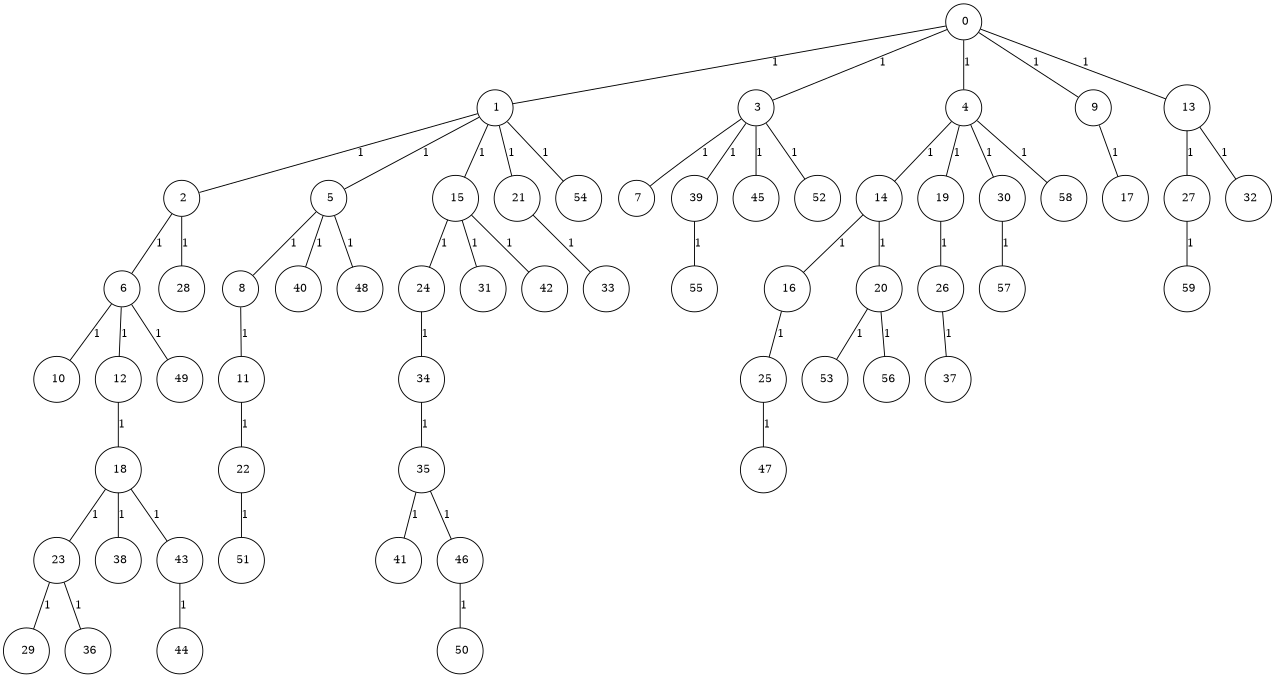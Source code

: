 graph G {
size="8.5,11;"
ratio = "expand;"
fixedsize="true;"
overlap="scale;"
node[shape=circle,width=.12,hight=.12,fontsize=12]
edge[fontsize=12]

0[label=" 0" color=black, pos="2.0811446,0.99868436!"];
1[label=" 1" color=black, pos="2.481663,2.2721095!"];
2[label=" 2" color=black, pos="0.48335613,0.42239806!"];
3[label=" 3" color=black, pos="2.2152361,2.5516814!"];
4[label=" 4" color=black, pos="1.2809395,1.1983303!"];
5[label=" 5" color=black, pos="0.7560938,2.1381004!"];
6[label=" 6" color=black, pos="1.9253889,0.57870122!"];
7[label=" 7" color=black, pos="1.4740963,2.3895034!"];
8[label=" 8" color=black, pos="0.34259846,1.7257275!"];
9[label=" 9" color=black, pos="1.0192185,0.90001665!"];
10[label=" 10" color=black, pos="0.29981589,0.55988151!"];
11[label=" 11" color=black, pos="2.7898701,0.55670038!"];
12[label=" 12" color=black, pos="1.5456374,2.419624!"];
13[label=" 13" color=black, pos="1.1037508,0.62622854!"];
14[label=" 14" color=black, pos="2.8272451,1.2013059!"];
15[label=" 15" color=black, pos="2.2166425,0.85658226!"];
16[label=" 16" color=black, pos="0.97899711,2.3835024!"];
17[label=" 17" color=black, pos="0.58014678,0.50079019!"];
18[label=" 18" color=black, pos="0.60593374,2.3950147!"];
19[label=" 19" color=black, pos="1.1722346,0.46661348!"];
20[label=" 20" color=black, pos="0.7067458,2.0196033!"];
21[label=" 21" color=black, pos="2.4439619,0.83963636!"];
22[label=" 22" color=black, pos="2.8507615,2.5725484!"];
23[label=" 23" color=black, pos="2.6317516,1.626645!"];
24[label=" 24" color=black, pos="2.0114404,1.6089643!"];
25[label=" 25" color=black, pos="0.2936664,1.4715498!"];
26[label=" 26" color=black, pos="0.17042622,0.29540398!"];
27[label=" 27" color=black, pos="0.8182796,1.0605329!"];
28[label=" 28" color=black, pos="2.648255,2.335522!"];
29[label=" 29" color=black, pos="0.72596793,1.3634239!"];
30[label=" 30" color=black, pos="1.2161006,0.64413352!"];
31[label=" 31" color=black, pos="1.3651029,0.45860102!"];
32[label=" 32" color=black, pos="1.2809259,1.9681305!"];
33[label=" 33" color=black, pos="1.1773199,2.4741924!"];
34[label=" 34" color=black, pos="1.3062448,0.69040694!"];
35[label=" 35" color=black, pos="1.5316139,1.6495498!"];
36[label=" 36" color=black, pos="1.831076,0.27208575!"];
37[label=" 37" color=black, pos="1.1602302,1.1337734!"];
38[label=" 38" color=black, pos="1.571482,2.2241831!"];
39[label=" 39" color=black, pos="1.0486854,1.3131282!"];
40[label=" 40" color=black, pos="2.7503495,1.9042036!"];
41[label=" 41" color=black, pos="0.72093897,1.2754154!"];
42[label=" 42" color=black, pos="1.1479924,1.1517082!"];
43[label=" 43" color=black, pos="0.71676218,2.8594751!"];
44[label=" 44" color=black, pos="2.7863298,1.104882!"];
45[label=" 45" color=black, pos="0.76707052,1.3228908!"];
46[label=" 46" color=black, pos="2.0165623,0.27513738!"];
47[label=" 47" color=black, pos="2.229858,1.3948589!"];
48[label=" 48" color=black, pos="2.8695243,0.90787682!"];
49[label=" 49" color=black, pos="0.67745845,2.617647!"];
50[label=" 50" color=black, pos="0.1491146,0.5050571!"];
51[label=" 51" color=black, pos="2.5706132,2.4137149!"];
52[label=" 52" color=black, pos="1.4960931,2.303503!"];
53[label=" 53" color=black, pos="2.7572523,1.6017161!"];
54[label=" 54" color=black, pos="0.17346775,1.8390622!"];
55[label=" 55" color=black, pos="0.46511902,0.38353328!"];
56[label=" 56" color=black, pos="1.5329836,0.9251065!"];
57[label=" 57" color=black, pos="0.47470234,2.0358929!"];
58[label=" 58" color=black, pos="1.3121087,0.48969371!"];
59[label=" 59" color=black, pos="1.9054822,0.23966494!"];
0--1[label="1"]
0--3[label="1"]
0--4[label="1"]
0--9[label="1"]
0--13[label="1"]
1--2[label="1"]
1--5[label="1"]
1--15[label="1"]
1--21[label="1"]
1--54[label="1"]
2--6[label="1"]
2--28[label="1"]
3--7[label="1"]
3--39[label="1"]
3--45[label="1"]
3--52[label="1"]
4--14[label="1"]
4--19[label="1"]
4--30[label="1"]
4--58[label="1"]
5--8[label="1"]
5--40[label="1"]
5--48[label="1"]
6--10[label="1"]
6--12[label="1"]
6--49[label="1"]
8--11[label="1"]
9--17[label="1"]
11--22[label="1"]
12--18[label="1"]
13--27[label="1"]
13--32[label="1"]
14--16[label="1"]
14--20[label="1"]
15--24[label="1"]
15--31[label="1"]
15--42[label="1"]
16--25[label="1"]
18--23[label="1"]
18--38[label="1"]
18--43[label="1"]
19--26[label="1"]
20--53[label="1"]
20--56[label="1"]
21--33[label="1"]
22--51[label="1"]
23--29[label="1"]
23--36[label="1"]
24--34[label="1"]
25--47[label="1"]
26--37[label="1"]
27--59[label="1"]
30--57[label="1"]
34--35[label="1"]
35--41[label="1"]
35--46[label="1"]
39--55[label="1"]
43--44[label="1"]
46--50[label="1"]

}
